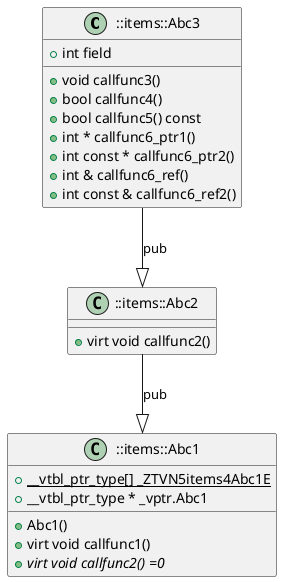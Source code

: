 @startuml

class "::items::Abc3" as item_0 {
    {field} + int field
    {method} + void callfunc3() 
    {method} + bool callfunc4() 
    {method} + bool callfunc5() const
    {method} + int * callfunc6_ptr1() 
    {method} + int const * callfunc6_ptr2() 
    {method} + int & callfunc6_ref() 
    {method} + int const & callfunc6_ref2() 
}
class "::items::Abc2" as item_1 {
    {method} +virt void callfunc2() 
}
class "::items::Abc1" as item_2 {
    {field} {static} + __vtbl_ptr_type[] _ZTVN5items4Abc1E
    {field} + __vtbl_ptr_type * _vptr.Abc1
    {method} +  Abc1() 
    {method} +virt void callfunc1() 
    {method} {abstract} +virt void callfunc2() =0
}

' ::items::Abc3 --|> ::items::Abc2
item_0 --|> item_1: "pub"
' ::items::Abc2 --|> ::items::Abc1
item_1 --|> item_2: "pub"

@enduml
